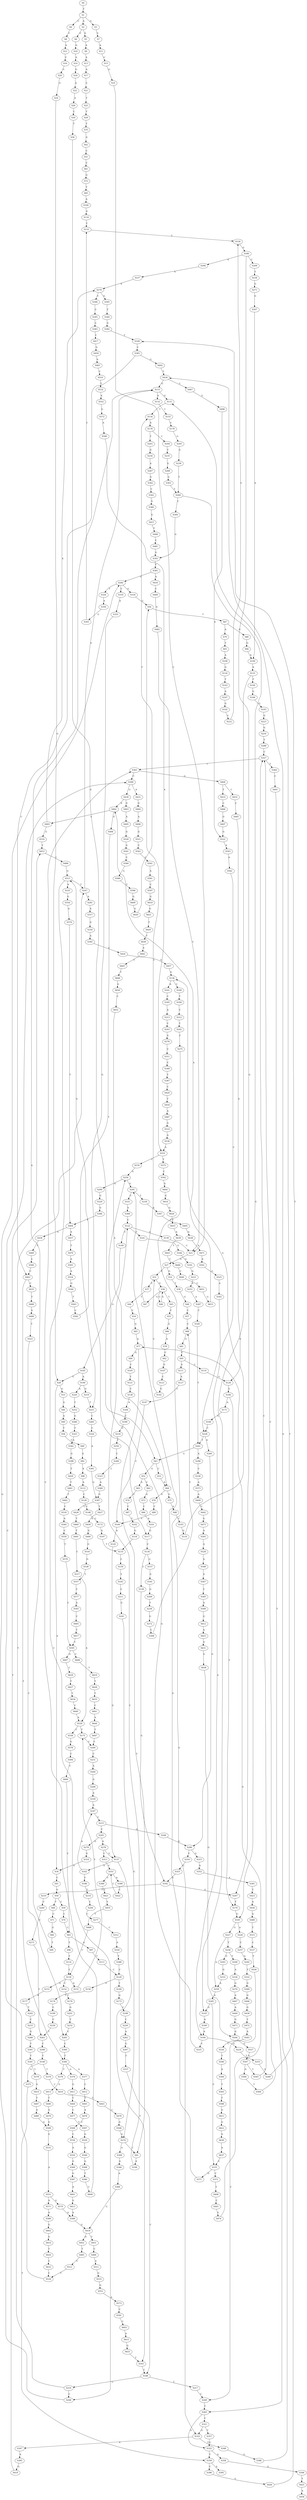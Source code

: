 strict digraph  {
	S0 -> S1 [ label = T ];
	S1 -> S2 [ label = A ];
	S1 -> S3 [ label = G ];
	S1 -> S4 [ label = C ];
	S2 -> S5 [ label = A ];
	S2 -> S6 [ label = C ];
	S3 -> S7 [ label = C ];
	S4 -> S8 [ label = C ];
	S5 -> S9 [ label = A ];
	S6 -> S10 [ label = G ];
	S7 -> S11 [ label = A ];
	S8 -> S12 [ label = A ];
	S9 -> S13 [ label = A ];
	S10 -> S14 [ label = A ];
	S11 -> S15 [ label = C ];
	S12 -> S16 [ label = C ];
	S13 -> S17 [ label = A ];
	S14 -> S18 [ label = G ];
	S15 -> S19 [ label = G ];
	S16 -> S20 [ label = C ];
	S17 -> S21 [ label = C ];
	S18 -> S22 [ label = A ];
	S19 -> S23 [ label = C ];
	S20 -> S24 [ label = G ];
	S21 -> S25 [ label = T ];
	S22 -> S26 [ label = A ];
	S23 -> S27 [ label = G ];
	S24 -> S28 [ label = G ];
	S25 -> S29 [ label = T ];
	S26 -> S30 [ label = C ];
	S27 -> S31 [ label = C ];
	S27 -> S32 [ label = G ];
	S28 -> S33 [ label = G ];
	S28 -> S34 [ label = A ];
	S29 -> S35 [ label = T ];
	S30 -> S36 [ label = T ];
	S31 -> S37 [ label = C ];
	S31 -> S38 [ label = G ];
	S32 -> S39 [ label = T ];
	S33 -> S40 [ label = A ];
	S34 -> S41 [ label = C ];
	S35 -> S42 [ label = G ];
	S36 -> S43 [ label = G ];
	S37 -> S44 [ label = T ];
	S38 -> S45 [ label = T ];
	S38 -> S46 [ label = C ];
	S38 -> S47 [ label = G ];
	S39 -> S48 [ label = G ];
	S40 -> S49 [ label = A ];
	S41 -> S50 [ label = G ];
	S42 -> S51 [ label = C ];
	S43 -> S52 [ label = G ];
	S43 -> S53 [ label = C ];
	S44 -> S54 [ label = C ];
	S45 -> S55 [ label = C ];
	S46 -> S38 [ label = G ];
	S47 -> S56 [ label = C ];
	S48 -> S57 [ label = C ];
	S49 -> S58 [ label = T ];
	S50 -> S59 [ label = C ];
	S50 -> S60 [ label = T ];
	S51 -> S61 [ label = C ];
	S52 -> S62 [ label = C ];
	S52 -> S63 [ label = A ];
	S53 -> S64 [ label = A ];
	S54 -> S65 [ label = G ];
	S55 -> S66 [ label = G ];
	S56 -> S67 [ label = T ];
	S57 -> S68 [ label = C ];
	S58 -> S69 [ label = T ];
	S59 -> S70 [ label = C ];
	S60 -> S71 [ label = C ];
	S61 -> S72 [ label = G ];
	S62 -> S73 [ label = G ];
	S63 -> S74 [ label = C ];
	S64 -> S75 [ label = G ];
	S64 -> S76 [ label = A ];
	S65 -> S77 [ label = G ];
	S66 -> S78 [ label = A ];
	S67 -> S79 [ label = A ];
	S67 -> S80 [ label = G ];
	S68 -> S81 [ label = G ];
	S69 -> S82 [ label = G ];
	S70 -> S83 [ label = C ];
	S71 -> S84 [ label = G ];
	S72 -> S85 [ label = T ];
	S73 -> S86 [ label = C ];
	S74 -> S87 [ label = C ];
	S75 -> S88 [ label = A ];
	S76 -> S89 [ label = C ];
	S77 -> S90 [ label = G ];
	S77 -> S91 [ label = C ];
	S78 -> S92 [ label = C ];
	S79 -> S93 [ label = T ];
	S80 -> S94 [ label = G ];
	S81 -> S95 [ label = C ];
	S82 -> S96 [ label = A ];
	S83 -> S97 [ label = A ];
	S83 -> S98 [ label = T ];
	S84 -> S99 [ label = T ];
	S85 -> S100 [ label = A ];
	S86 -> S101 [ label = A ];
	S87 -> S102 [ label = C ];
	S88 -> S103 [ label = C ];
	S89 -> S104 [ label = C ];
	S90 -> S105 [ label = C ];
	S91 -> S106 [ label = A ];
	S92 -> S107 [ label = G ];
	S93 -> S108 [ label = A ];
	S94 -> S109 [ label = A ];
	S95 -> S110 [ label = C ];
	S95 -> S111 [ label = A ];
	S96 -> S112 [ label = A ];
	S97 -> S113 [ label = T ];
	S98 -> S114 [ label = T ];
	S99 -> S115 [ label = G ];
	S100 -> S116 [ label = G ];
	S101 -> S117 [ label = G ];
	S102 -> S118 [ label = G ];
	S103 -> S119 [ label = G ];
	S104 -> S120 [ label = A ];
	S105 -> S121 [ label = T ];
	S106 -> S122 [ label = C ];
	S107 -> S123 [ label = C ];
	S108 -> S124 [ label = G ];
	S109 -> S125 [ label = A ];
	S110 -> S126 [ label = G ];
	S111 -> S127 [ label = A ];
	S112 -> S128 [ label = C ];
	S113 -> S129 [ label = C ];
	S114 -> S130 [ label = C ];
	S115 -> S131 [ label = G ];
	S115 -> S132 [ label = A ];
	S116 -> S133 [ label = C ];
	S117 -> S134 [ label = C ];
	S118 -> S135 [ label = T ];
	S119 -> S136 [ label = G ];
	S120 -> S137 [ label = G ];
	S121 -> S138 [ label = C ];
	S122 -> S139 [ label = G ];
	S122 -> S140 [ label = C ];
	S122 -> S141 [ label = T ];
	S123 -> S142 [ label = G ];
	S124 -> S143 [ label = T ];
	S125 -> S144 [ label = T ];
	S125 -> S145 [ label = G ];
	S126 -> S146 [ label = G ];
	S127 -> S147 [ label = C ];
	S128 -> S148 [ label = C ];
	S129 -> S149 [ label = T ];
	S129 -> S150 [ label = G ];
	S130 -> S151 [ label = A ];
	S130 -> S152 [ label = C ];
	S130 -> S153 [ label = G ];
	S131 -> S154 [ label = T ];
	S132 -> S155 [ label = C ];
	S133 -> S156 [ label = C ];
	S134 -> S157 [ label = G ];
	S134 -> S158 [ label = C ];
	S135 -> S159 [ label = C ];
	S136 -> S160 [ label = C ];
	S136 -> S161 [ label = A ];
	S137 -> S162 [ label = A ];
	S137 -> S163 [ label = T ];
	S138 -> S164 [ label = A ];
	S139 -> S23 [ label = C ];
	S140 -> S165 [ label = G ];
	S141 -> S166 [ label = G ];
	S142 -> S31 [ label = C ];
	S143 -> S167 [ label = A ];
	S144 -> S168 [ label = G ];
	S145 -> S169 [ label = A ];
	S146 -> S170 [ label = T ];
	S146 -> S171 [ label = A ];
	S147 -> S104 [ label = C ];
	S148 -> S172 [ label = C ];
	S149 -> S173 [ label = G ];
	S150 -> S174 [ label = T ];
	S151 -> S175 [ label = T ];
	S152 -> S176 [ label = T ];
	S153 -> S177 [ label = A ];
	S154 -> S178 [ label = A ];
	S155 -> S179 [ label = C ];
	S156 -> S180 [ label = G ];
	S157 -> S181 [ label = G ];
	S158 -> S182 [ label = G ];
	S159 -> S183 [ label = T ];
	S160 -> S184 [ label = T ];
	S161 -> S185 [ label = C ];
	S162 -> S186 [ label = C ];
	S162 -> S187 [ label = A ];
	S163 -> S188 [ label = C ];
	S164 -> S189 [ label = C ];
	S165 -> S190 [ label = A ];
	S165 -> S28 [ label = G ];
	S166 -> S191 [ label = G ];
	S167 -> S192 [ label = G ];
	S168 -> S193 [ label = G ];
	S169 -> S194 [ label = A ];
	S170 -> S195 [ label = G ];
	S171 -> S196 [ label = A ];
	S172 -> S197 [ label = G ];
	S173 -> S198 [ label = C ];
	S174 -> S199 [ label = C ];
	S175 -> S200 [ label = C ];
	S176 -> S201 [ label = G ];
	S177 -> S202 [ label = T ];
	S178 -> S203 [ label = T ];
	S178 -> S204 [ label = C ];
	S179 -> S205 [ label = G ];
	S180 -> S206 [ label = A ];
	S180 -> S207 [ label = G ];
	S180 -> S208 [ label = C ];
	S181 -> S209 [ label = G ];
	S182 -> S210 [ label = T ];
	S182 -> S207 [ label = G ];
	S183 -> S211 [ label = C ];
	S184 -> S212 [ label = C ];
	S185 -> S213 [ label = A ];
	S186 -> S214 [ label = T ];
	S187 -> S215 [ label = C ];
	S188 -> S216 [ label = G ];
	S188 -> S217 [ label = T ];
	S189 -> S218 [ label = G ];
	S190 -> S219 [ label = G ];
	S190 -> S220 [ label = A ];
	S191 -> S221 [ label = G ];
	S192 -> S222 [ label = C ];
	S193 -> S223 [ label = G ];
	S194 -> S224 [ label = G ];
	S194 -> S225 [ label = C ];
	S195 -> S226 [ label = A ];
	S195 -> S227 [ label = G ];
	S196 -> S228 [ label = C ];
	S197 -> S135 [ label = T ];
	S198 -> S229 [ label = C ];
	S199 -> S230 [ label = C ];
	S200 -> S231 [ label = C ];
	S201 -> S232 [ label = T ];
	S202 -> S233 [ label = C ];
	S203 -> S234 [ label = G ];
	S204 -> S235 [ label = C ];
	S205 -> S236 [ label = G ];
	S206 -> S237 [ label = A ];
	S207 -> S170 [ label = T ];
	S208 -> S238 [ label = T ];
	S209 -> S239 [ label = T ];
	S210 -> S240 [ label = C ];
	S211 -> S241 [ label = G ];
	S212 -> S242 [ label = T ];
	S213 -> S243 [ label = C ];
	S214 -> S244 [ label = C ];
	S215 -> S245 [ label = C ];
	S215 -> S246 [ label = A ];
	S216 -> S247 [ label = T ];
	S216 -> S248 [ label = C ];
	S217 -> S249 [ label = C ];
	S218 -> S250 [ label = T ];
	S219 -> S251 [ label = T ];
	S220 -> S252 [ label = T ];
	S221 -> S253 [ label = A ];
	S222 -> S156 [ label = C ];
	S223 -> S254 [ label = G ];
	S224 -> S255 [ label = T ];
	S225 -> S256 [ label = G ];
	S226 -> S257 [ label = C ];
	S227 -> S258 [ label = T ];
	S227 -> S259 [ label = A ];
	S228 -> S260 [ label = A ];
	S228 -> S261 [ label = T ];
	S229 -> S262 [ label = A ];
	S230 -> S263 [ label = T ];
	S231 -> S264 [ label = A ];
	S232 -> S265 [ label = C ];
	S233 -> S266 [ label = G ];
	S234 -> S267 [ label = A ];
	S235 -> S268 [ label = G ];
	S236 -> S269 [ label = T ];
	S237 -> S270 [ label = A ];
	S238 -> S271 [ label = G ];
	S239 -> S272 [ label = G ];
	S240 -> S273 [ label = C ];
	S241 -> S274 [ label = G ];
	S242 -> S275 [ label = C ];
	S243 -> S276 [ label = A ];
	S244 -> S277 [ label = C ];
	S245 -> S278 [ label = A ];
	S245 -> S279 [ label = G ];
	S246 -> S280 [ label = G ];
	S247 -> S281 [ label = A ];
	S247 -> S115 [ label = G ];
	S248 -> S282 [ label = G ];
	S249 -> S283 [ label = T ];
	S250 -> S284 [ label = C ];
	S251 -> S285 [ label = C ];
	S252 -> S286 [ label = G ];
	S253 -> S287 [ label = A ];
	S254 -> S288 [ label = T ];
	S255 -> S289 [ label = G ];
	S256 -> S290 [ label = A ];
	S256 -> S291 [ label = G ];
	S257 -> S292 [ label = G ];
	S258 -> S293 [ label = G ];
	S258 -> S294 [ label = T ];
	S259 -> S295 [ label = A ];
	S260 -> S280 [ label = G ];
	S261 -> S43 [ label = G ];
	S261 -> S296 [ label = A ];
	S262 -> S297 [ label = G ];
	S263 -> S298 [ label = C ];
	S264 -> S299 [ label = G ];
	S265 -> S300 [ label = C ];
	S266 -> S301 [ label = T ];
	S267 -> S302 [ label = G ];
	S268 -> S303 [ label = G ];
	S269 -> S195 [ label = G ];
	S269 -> S304 [ label = C ];
	S270 -> S305 [ label = G ];
	S270 -> S306 [ label = C ];
	S271 -> S307 [ label = G ];
	S272 -> S308 [ label = C ];
	S273 -> S263 [ label = T ];
	S274 -> S309 [ label = A ];
	S274 -> S91 [ label = C ];
	S275 -> S310 [ label = G ];
	S276 -> S311 [ label = C ];
	S277 -> S312 [ label = C ];
	S278 -> S137 [ label = G ];
	S278 -> S313 [ label = C ];
	S279 -> S314 [ label = G ];
	S280 -> S315 [ label = G ];
	S280 -> S316 [ label = C ];
	S281 -> S317 [ label = A ];
	S282 -> S318 [ label = G ];
	S282 -> S319 [ label = C ];
	S282 -> S320 [ label = T ];
	S283 -> S321 [ label = C ];
	S283 -> S322 [ label = G ];
	S284 -> S323 [ label = C ];
	S285 -> S324 [ label = C ];
	S286 -> S325 [ label = T ];
	S287 -> S326 [ label = C ];
	S288 -> S327 [ label = C ];
	S289 -> S328 [ label = T ];
	S290 -> S329 [ label = G ];
	S291 -> S330 [ label = T ];
	S291 -> S331 [ label = C ];
	S292 -> S332 [ label = T ];
	S293 -> S333 [ label = G ];
	S294 -> S334 [ label = A ];
	S295 -> S335 [ label = C ];
	S295 -> S145 [ label = G ];
	S296 -> S336 [ label = C ];
	S297 -> S337 [ label = T ];
	S298 -> S338 [ label = T ];
	S299 -> S339 [ label = A ];
	S300 -> S340 [ label = T ];
	S301 -> S341 [ label = T ];
	S302 -> S342 [ label = C ];
	S303 -> S269 [ label = T ];
	S304 -> S343 [ label = G ];
	S305 -> S344 [ label = T ];
	S306 -> S345 [ label = C ];
	S307 -> S109 [ label = A ];
	S308 -> S68 [ label = C ];
	S309 -> S346 [ label = G ];
	S310 -> S347 [ label = A ];
	S310 -> S348 [ label = T ];
	S311 -> S349 [ label = C ];
	S312 -> S350 [ label = A ];
	S313 -> S351 [ label = C ];
	S314 -> S34 [ label = A ];
	S315 -> S352 [ label = A ];
	S316 -> S353 [ label = C ];
	S317 -> S354 [ label = G ];
	S318 -> S56 [ label = C ];
	S319 -> S355 [ label = A ];
	S320 -> S356 [ label = A ];
	S321 -> S357 [ label = T ];
	S321 -> S310 [ label = G ];
	S322 -> S358 [ label = A ];
	S322 -> S359 [ label = T ];
	S323 -> S360 [ label = A ];
	S324 -> S361 [ label = A ];
	S325 -> S362 [ label = A ];
	S326 -> S261 [ label = T ];
	S327 -> S363 [ label = C ];
	S327 -> S364 [ label = T ];
	S328 -> S365 [ label = C ];
	S329 -> S366 [ label = G ];
	S330 -> S367 [ label = A ];
	S331 -> S368 [ label = A ];
	S332 -> S369 [ label = G ];
	S333 -> S259 [ label = A ];
	S334 -> S370 [ label = G ];
	S335 -> S371 [ label = G ];
	S335 -> S372 [ label = C ];
	S336 -> S373 [ label = A ];
	S337 -> S188 [ label = C ];
	S338 -> S374 [ label = T ];
	S338 -> S375 [ label = G ];
	S339 -> S187 [ label = A ];
	S340 -> S376 [ label = G ];
	S340 -> S377 [ label = A ];
	S340 -> S378 [ label = T ];
	S341 -> S379 [ label = T ];
	S342 -> S380 [ label = G ];
	S343 -> S381 [ label = C ];
	S344 -> S382 [ label = G ];
	S345 -> S383 [ label = C ];
	S346 -> S384 [ label = A ];
	S347 -> S385 [ label = A ];
	S348 -> S386 [ label = G ];
	S349 -> S387 [ label = T ];
	S350 -> S388 [ label = T ];
	S351 -> S389 [ label = C ];
	S351 -> S390 [ label = A ];
	S352 -> S391 [ label = A ];
	S353 -> S182 [ label = G ];
	S354 -> S392 [ label = A ];
	S355 -> S117 [ label = G ];
	S356 -> S393 [ label = G ];
	S357 -> S322 [ label = G ];
	S358 -> S394 [ label = G ];
	S359 -> S395 [ label = A ];
	S359 -> S396 [ label = C ];
	S360 -> S397 [ label = G ];
	S361 -> S397 [ label = G ];
	S362 -> S398 [ label = G ];
	S363 -> S399 [ label = C ];
	S363 -> S400 [ label = G ];
	S364 -> S401 [ label = C ];
	S365 -> S402 [ label = G ];
	S365 -> S403 [ label = C ];
	S366 -> S404 [ label = T ];
	S367 -> S405 [ label = C ];
	S368 -> S122 [ label = C ];
	S369 -> S406 [ label = G ];
	S370 -> S407 [ label = A ];
	S371 -> S291 [ label = G ];
	S372 -> S408 [ label = T ];
	S373 -> S409 [ label = A ];
	S374 -> S410 [ label = C ];
	S375 -> S359 [ label = T ];
	S376 -> S411 [ label = G ];
	S377 -> S412 [ label = C ];
	S378 -> S413 [ label = G ];
	S379 -> S414 [ label = G ];
	S380 -> S415 [ label = G ];
	S381 -> S416 [ label = A ];
	S381 -> S282 [ label = G ];
	S382 -> S328 [ label = T ];
	S383 -> S417 [ label = C ];
	S384 -> S418 [ label = G ];
	S385 -> S419 [ label = G ];
	S386 -> S131 [ label = G ];
	S387 -> S420 [ label = C ];
	S388 -> S129 [ label = C ];
	S389 -> S421 [ label = C ];
	S390 -> S422 [ label = C ];
	S391 -> S423 [ label = T ];
	S392 -> S424 [ label = C ];
	S393 -> S133 [ label = C ];
	S394 -> S425 [ label = T ];
	S396 -> S426 [ label = G ];
	S397 -> S427 [ label = T ];
	S397 -> S428 [ label = C ];
	S398 -> S429 [ label = T ];
	S399 -> S430 [ label = G ];
	S399 -> S431 [ label = A ];
	S400 -> S432 [ label = C ];
	S400 -> S433 [ label = T ];
	S401 -> S283 [ label = T ];
	S402 -> S434 [ label = T ];
	S403 -> S340 [ label = T ];
	S403 -> S435 [ label = C ];
	S404 -> S436 [ label = G ];
	S404 -> S437 [ label = A ];
	S405 -> S438 [ label = G ];
	S406 -> S439 [ label = G ];
	S407 -> S440 [ label = A ];
	S408 -> S441 [ label = C ];
	S409 -> S442 [ label = C ];
	S410 -> S443 [ label = T ];
	S411 -> S444 [ label = C ];
	S412 -> S445 [ label = T ];
	S413 -> S446 [ label = T ];
	S414 -> S447 [ label = T ];
	S415 -> S448 [ label = T ];
	S416 -> S449 [ label = C ];
	S417 -> S450 [ label = G ];
	S418 -> S451 [ label = T ];
	S418 -> S452 [ label = G ];
	S419 -> S453 [ label = T ];
	S420 -> S454 [ label = T ];
	S421 -> S455 [ label = T ];
	S422 -> S351 [ label = C ];
	S423 -> S456 [ label = A ];
	S424 -> S457 [ label = G ];
	S425 -> S458 [ label = A ];
	S426 -> S434 [ label = T ];
	S427 -> S459 [ label = A ];
	S428 -> S460 [ label = T ];
	S429 -> S461 [ label = T ];
	S430 -> S462 [ label = A ];
	S430 -> S463 [ label = G ];
	S431 -> S464 [ label = G ];
	S432 -> S465 [ label = C ];
	S433 -> S466 [ label = C ];
	S434 -> S467 [ label = C ];
	S434 -> S115 [ label = G ];
	S435 -> S468 [ label = T ];
	S436 -> S469 [ label = T ];
	S437 -> S470 [ label = T ];
	S438 -> S471 [ label = A ];
	S439 -> S472 [ label = T ];
	S440 -> S473 [ label = G ];
	S441 -> S474 [ label = G ];
	S442 -> S475 [ label = G ];
	S443 -> S476 [ label = C ];
	S444 -> S477 [ label = C ];
	S445 -> S478 [ label = A ];
	S446 -> S479 [ label = A ];
	S447 -> S480 [ label = A ];
	S448 -> S481 [ label = C ];
	S449 -> S482 [ label = G ];
	S450 -> S483 [ label = A ];
	S451 -> S484 [ label = C ];
	S452 -> S485 [ label = T ];
	S453 -> S486 [ label = C ];
	S454 -> S487 [ label = A ];
	S455 -> S488 [ label = T ];
	S456 -> S489 [ label = G ];
	S457 -> S136 [ label = G ];
	S459 -> S490 [ label = G ];
	S460 -> S491 [ label = T ];
	S461 -> S492 [ label = T ];
	S462 -> S493 [ label = A ];
	S462 -> S494 [ label = G ];
	S463 -> S495 [ label = A ];
	S464 -> S496 [ label = A ];
	S465 -> S126 [ label = G ];
	S466 -> S497 [ label = G ];
	S467 -> S498 [ label = G ];
	S468 -> S499 [ label = G ];
	S469 -> S500 [ label = C ];
	S470 -> S501 [ label = A ];
	S471 -> S502 [ label = A ];
	S472 -> S503 [ label = A ];
	S473 -> S504 [ label = G ];
	S474 -> S77 [ label = G ];
	S475 -> S505 [ label = A ];
	S476 -> S506 [ label = G ];
	S477 -> S507 [ label = T ];
	S478 -> S508 [ label = C ];
	S479 -> S509 [ label = G ];
	S480 -> S509 [ label = G ];
	S481 -> S343 [ label = G ];
	S482 -> S23 [ label = C ];
	S483 -> S510 [ label = C ];
	S484 -> S511 [ label = A ];
	S485 -> S512 [ label = C ];
	S486 -> S513 [ label = G ];
	S487 -> S514 [ label = G ];
	S488 -> S130 [ label = C ];
	S489 -> S515 [ label = T ];
	S490 -> S516 [ label = G ];
	S491 -> S517 [ label = C ];
	S492 -> S518 [ label = C ];
	S493 -> S270 [ label = A ];
	S493 -> S519 [ label = G ];
	S494 -> S251 [ label = T ];
	S495 -> S520 [ label = G ];
	S496 -> S521 [ label = G ];
	S497 -> S522 [ label = G ];
	S498 -> S522 [ label = G ];
	S499 -> S523 [ label = T ];
	S500 -> S403 [ label = C ];
	S501 -> S524 [ label = A ];
	S502 -> S525 [ label = G ];
	S503 -> S526 [ label = C ];
	S504 -> S527 [ label = G ];
	S505 -> S528 [ label = A ];
	S506 -> S274 [ label = G ];
	S507 -> S529 [ label = G ];
	S508 -> S530 [ label = C ];
	S509 -> S531 [ label = G ];
	S510 -> S532 [ label = T ];
	S511 -> S533 [ label = G ];
	S512 -> S534 [ label = C ];
	S513 -> S248 [ label = C ];
	S513 -> S247 [ label = T ];
	S513 -> S535 [ label = A ];
	S514 -> S536 [ label = A ];
	S515 -> S537 [ label = C ];
	S516 -> S538 [ label = G ];
	S517 -> S539 [ label = A ];
	S518 -> S540 [ label = A ];
	S519 -> S453 [ label = T ];
	S520 -> S541 [ label = G ];
	S521 -> S542 [ label = C ];
	S522 -> S543 [ label = A ];
	S523 -> S265 [ label = C ];
	S524 -> S544 [ label = G ];
	S525 -> S545 [ label = A ];
	S526 -> S546 [ label = T ];
	S527 -> S547 [ label = G ];
	S528 -> S548 [ label = A ];
	S529 -> S549 [ label = G ];
	S530 -> S550 [ label = A ];
	S531 -> S551 [ label = A ];
	S532 -> S552 [ label = A ];
	S533 -> S553 [ label = G ];
	S534 -> S399 [ label = C ];
	S535 -> S554 [ label = G ];
	S536 -> S555 [ label = A ];
	S537 -> S556 [ label = T ];
	S538 -> S557 [ label = T ];
	S539 -> S175 [ label = T ];
	S539 -> S558 [ label = C ];
	S540 -> S559 [ label = C ];
	S541 -> S560 [ label = C ];
	S542 -> S561 [ label = C ];
	S543 -> S562 [ label = A ];
	S544 -> S563 [ label = T ];
	S545 -> S194 [ label = A ];
	S546 -> S564 [ label = A ];
	S547 -> S565 [ label = T ];
	S547 -> S566 [ label = G ];
	S548 -> S567 [ label = A ];
	S549 -> S568 [ label = G ];
	S550 -> S569 [ label = G ];
	S551 -> S570 [ label = G ];
	S551 -> S571 [ label = A ];
	S552 -> S572 [ label = G ];
	S553 -> S573 [ label = A ];
	S554 -> S574 [ label = G ];
	S555 -> S575 [ label = T ];
	S555 -> S576 [ label = C ];
	S556 -> S249 [ label = C ];
	S557 -> S577 [ label = C ];
	S558 -> S578 [ label = G ];
	S559 -> S579 [ label = T ];
	S560 -> S580 [ label = G ];
	S561 -> S581 [ label = A ];
	S562 -> S228 [ label = C ];
	S563 -> S582 [ label = C ];
	S564 -> S583 [ label = T ];
	S565 -> S327 [ label = C ];
	S566 -> S584 [ label = T ];
	S567 -> S585 [ label = C ];
	S568 -> S586 [ label = T ];
	S569 -> S587 [ label = G ];
	S570 -> S588 [ label = A ];
	S571 -> S589 [ label = A ];
	S572 -> S590 [ label = A ];
	S573 -> S591 [ label = C ];
	S574 -> S404 [ label = T ];
	S575 -> S592 [ label = C ];
	S576 -> S256 [ label = G ];
	S577 -> S593 [ label = A ];
	S578 -> S594 [ label = C ];
	S579 -> S595 [ label = C ];
	S580 -> S596 [ label = T ];
	S581 -> S597 [ label = C ];
	S582 -> S513 [ label = G ];
	S583 -> S598 [ label = T ];
	S584 -> S327 [ label = C ];
	S585 -> S599 [ label = A ];
	S586 -> S600 [ label = C ];
	S587 -> S601 [ label = A ];
	S588 -> S418 [ label = G ];
	S589 -> S602 [ label = G ];
	S590 -> S555 [ label = A ];
	S591 -> S603 [ label = C ];
	S592 -> S604 [ label = G ];
	S593 -> S605 [ label = C ];
	S594 -> S606 [ label = C ];
	S595 -> S607 [ label = G ];
	S595 -> S608 [ label = C ];
	S596 -> S609 [ label = G ];
	S597 -> S610 [ label = G ];
	S598 -> S611 [ label = G ];
	S599 -> S612 [ label = G ];
	S600 -> S363 [ label = C ];
	S601 -> S613 [ label = G ];
	S602 -> S614 [ label = G ];
	S603 -> S615 [ label = A ];
	S604 -> S616 [ label = G ];
	S605 -> S617 [ label = T ];
	S606 -> S83 [ label = C ];
	S607 -> S618 [ label = C ];
	S608 -> S619 [ label = T ];
	S609 -> S620 [ label = G ];
	S610 -> S621 [ label = G ];
	S611 -> S622 [ label = G ];
	S612 -> S623 [ label = A ];
	S613 -> S588 [ label = A ];
	S614 -> S624 [ label = T ];
	S615 -> S625 [ label = G ];
	S616 -> S626 [ label = G ];
	S617 -> S595 [ label = C ];
	S618 -> S627 [ label = T ];
	S619 -> S628 [ label = T ];
	S620 -> S154 [ label = T ];
	S621 -> S629 [ label = T ];
	S622 -> S630 [ label = A ];
	S623 -> S631 [ label = A ];
	S624 -> S632 [ label = C ];
	S625 -> S163 [ label = T ];
	S626 -> S633 [ label = T ];
	S627 -> S634 [ label = T ];
	S628 -> S635 [ label = T ];
	S629 -> S636 [ label = T ];
	S630 -> S637 [ label = A ];
	S631 -> S638 [ label = G ];
	S632 -> S534 [ label = C ];
	S633 -> S639 [ label = A ];
	S634 -> S640 [ label = C ];
	S635 -> S641 [ label = C ];
	S636 -> S642 [ label = A ];
	S637 -> S335 [ label = C ];
	S638 -> S504 [ label = G ];
	S639 -> S643 [ label = T ];
	S640 -> S539 [ label = A ];
	S641 -> S644 [ label = A ];
	S642 -> S645 [ label = C ];
	S643 -> S646 [ label = C ];
	S644 -> S647 [ label = T ];
	S645 -> S648 [ label = T ];
	S646 -> S649 [ label = C ];
	S647 -> S200 [ label = C ];
	S648 -> S650 [ label = G ];
	S649 -> S651 [ label = C ];
	S650 -> S652 [ label = C ];
	S651 -> S653 [ label = G ];
	S652 -> S64 [ label = A ];
	S653 -> S462 [ label = A ];
}
